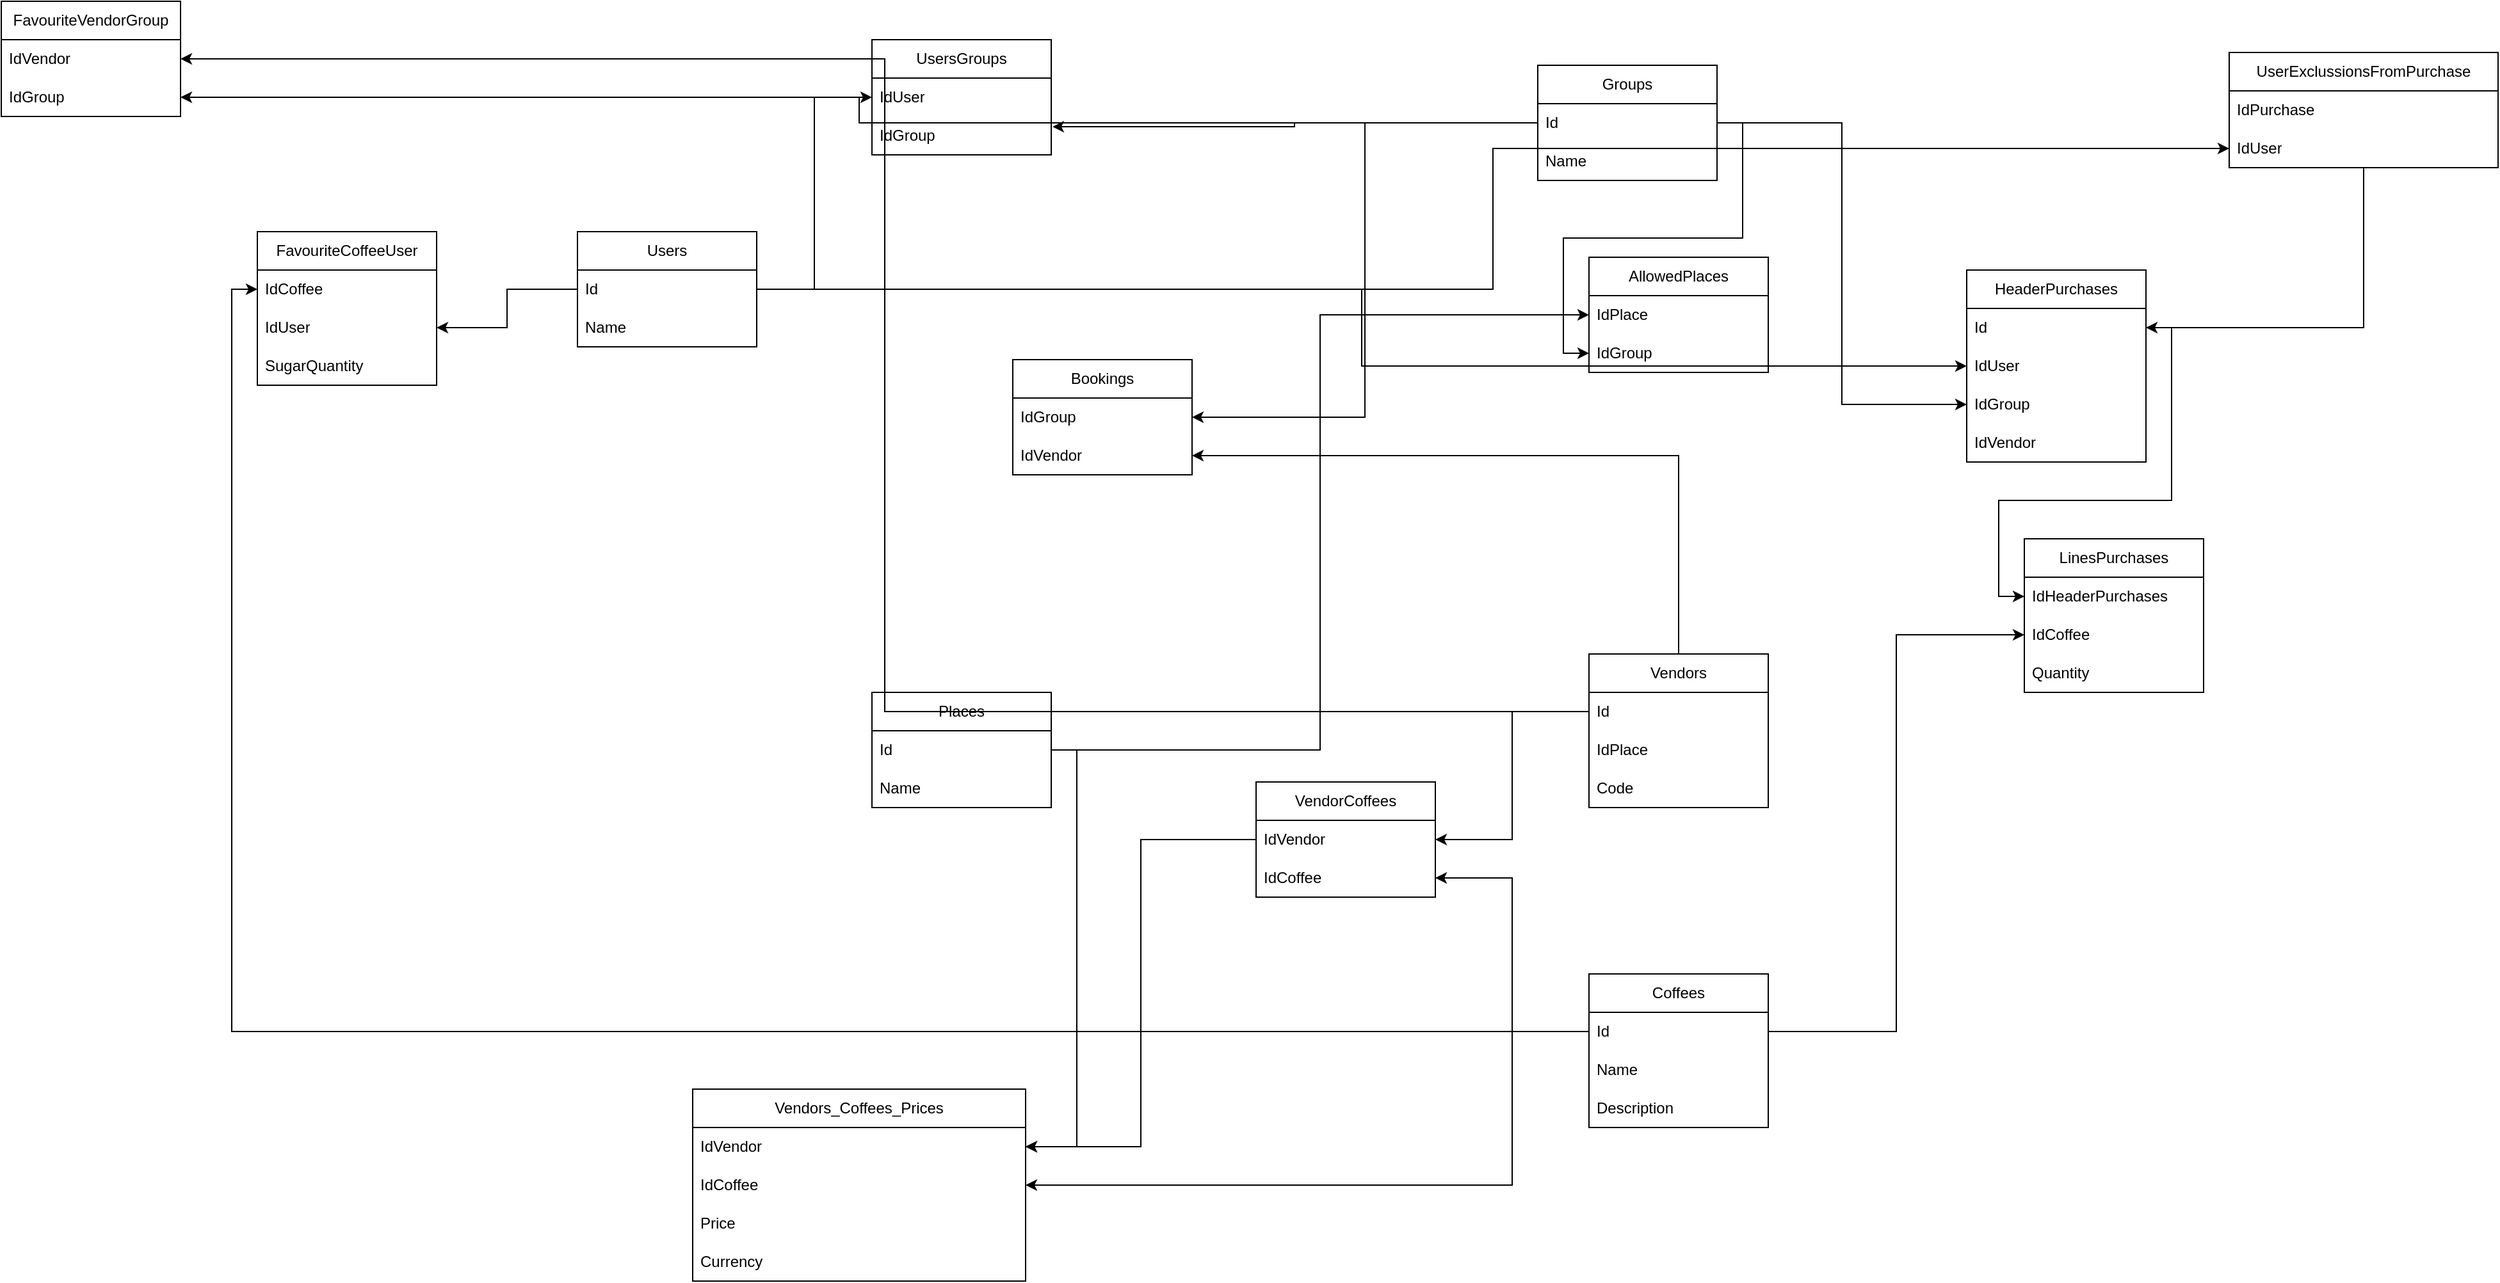 <mxfile version="21.2.9" type="github" pages="2">
  <diagram name="RelationalDiagram" id="efa7a0a1-bf9b-a30e-e6df-94a7791c09e9">
    <mxGraphModel dx="2512" dy="1124" grid="1" gridSize="10" guides="1" tooltips="1" connect="1" arrows="1" fold="1" page="1" pageScale="1" pageWidth="826" pageHeight="1169" background="none" math="0" shadow="0">
      <root>
        <mxCell id="0" />
        <mxCell id="1" parent="0" />
        <mxCell id="ynaRiRUArdKcr1fRVs-h-115" value="Places" style="swimlane;fontStyle=0;childLayout=stackLayout;horizontal=1;startSize=30;horizontalStack=0;resizeParent=1;resizeParentMax=0;resizeLast=0;collapsible=1;marginBottom=0;whiteSpace=wrap;html=1;" vertex="1" parent="1">
          <mxGeometry x="1070" y="600" width="140" height="90" as="geometry" />
        </mxCell>
        <mxCell id="ynaRiRUArdKcr1fRVs-h-116" value="Id" style="text;strokeColor=none;fillColor=none;align=left;verticalAlign=middle;spacingLeft=4;spacingRight=4;overflow=hidden;points=[[0,0.5],[1,0.5]];portConstraint=eastwest;rotatable=0;whiteSpace=wrap;html=1;" vertex="1" parent="ynaRiRUArdKcr1fRVs-h-115">
          <mxGeometry y="30" width="140" height="30" as="geometry" />
        </mxCell>
        <mxCell id="ynaRiRUArdKcr1fRVs-h-117" value="Name" style="text;strokeColor=none;fillColor=none;align=left;verticalAlign=middle;spacingLeft=4;spacingRight=4;overflow=hidden;points=[[0,0.5],[1,0.5]];portConstraint=eastwest;rotatable=0;whiteSpace=wrap;html=1;" vertex="1" parent="ynaRiRUArdKcr1fRVs-h-115">
          <mxGeometry y="60" width="140" height="30" as="geometry" />
        </mxCell>
        <mxCell id="ynaRiRUArdKcr1fRVs-h-175" style="edgeStyle=orthogonalEdgeStyle;rounded=0;orthogonalLoop=1;jettySize=auto;html=1;entryX=1;entryY=0.5;entryDx=0;entryDy=0;" edge="1" parent="1" source="ynaRiRUArdKcr1fRVs-h-119" target="ynaRiRUArdKcr1fRVs-h-150">
          <mxGeometry relative="1" as="geometry" />
        </mxCell>
        <mxCell id="ynaRiRUArdKcr1fRVs-h-119" value="Vendors" style="swimlane;fontStyle=0;childLayout=stackLayout;horizontal=1;startSize=30;horizontalStack=0;resizeParent=1;resizeParentMax=0;resizeLast=0;collapsible=1;marginBottom=0;whiteSpace=wrap;html=1;" vertex="1" parent="1">
          <mxGeometry x="1630" y="570" width="140" height="120" as="geometry" />
        </mxCell>
        <mxCell id="ynaRiRUArdKcr1fRVs-h-120" value="Id" style="text;strokeColor=none;fillColor=none;align=left;verticalAlign=middle;spacingLeft=4;spacingRight=4;overflow=hidden;points=[[0,0.5],[1,0.5]];portConstraint=eastwest;rotatable=0;whiteSpace=wrap;html=1;" vertex="1" parent="ynaRiRUArdKcr1fRVs-h-119">
          <mxGeometry y="30" width="140" height="30" as="geometry" />
        </mxCell>
        <mxCell id="ynaRiRUArdKcr1fRVs-h-121" value="IdPlace" style="text;strokeColor=none;fillColor=none;align=left;verticalAlign=middle;spacingLeft=4;spacingRight=4;overflow=hidden;points=[[0,0.5],[1,0.5]];portConstraint=eastwest;rotatable=0;whiteSpace=wrap;html=1;" vertex="1" parent="ynaRiRUArdKcr1fRVs-h-119">
          <mxGeometry y="60" width="140" height="30" as="geometry" />
        </mxCell>
        <mxCell id="ynaRiRUArdKcr1fRVs-h-190" value="Code" style="text;strokeColor=none;fillColor=none;align=left;verticalAlign=middle;spacingLeft=4;spacingRight=4;overflow=hidden;points=[[0,0.5],[1,0.5]];portConstraint=eastwest;rotatable=0;whiteSpace=wrap;html=1;" vertex="1" parent="ynaRiRUArdKcr1fRVs-h-119">
          <mxGeometry y="90" width="140" height="30" as="geometry" />
        </mxCell>
        <mxCell id="ynaRiRUArdKcr1fRVs-h-123" value="Users" style="swimlane;fontStyle=0;childLayout=stackLayout;horizontal=1;startSize=30;horizontalStack=0;resizeParent=1;resizeParentMax=0;resizeLast=0;collapsible=1;marginBottom=0;whiteSpace=wrap;html=1;" vertex="1" parent="1">
          <mxGeometry x="840" y="240" width="140" height="90" as="geometry" />
        </mxCell>
        <mxCell id="ynaRiRUArdKcr1fRVs-h-124" value="Id" style="text;strokeColor=none;fillColor=none;align=left;verticalAlign=middle;spacingLeft=4;spacingRight=4;overflow=hidden;points=[[0,0.5],[1,0.5]];portConstraint=eastwest;rotatable=0;whiteSpace=wrap;html=1;" vertex="1" parent="ynaRiRUArdKcr1fRVs-h-123">
          <mxGeometry y="30" width="140" height="30" as="geometry" />
        </mxCell>
        <mxCell id="ynaRiRUArdKcr1fRVs-h-197" value="Name" style="text;strokeColor=none;fillColor=none;align=left;verticalAlign=middle;spacingLeft=4;spacingRight=4;overflow=hidden;points=[[0,0.5],[1,0.5]];portConstraint=eastwest;rotatable=0;whiteSpace=wrap;html=1;" vertex="1" parent="ynaRiRUArdKcr1fRVs-h-123">
          <mxGeometry y="60" width="140" height="30" as="geometry" />
        </mxCell>
        <mxCell id="ynaRiRUArdKcr1fRVs-h-127" value="Groups" style="swimlane;fontStyle=0;childLayout=stackLayout;horizontal=1;startSize=30;horizontalStack=0;resizeParent=1;resizeParentMax=0;resizeLast=0;collapsible=1;marginBottom=0;whiteSpace=wrap;html=1;" vertex="1" parent="1">
          <mxGeometry x="1590" y="110" width="140" height="90" as="geometry" />
        </mxCell>
        <mxCell id="ynaRiRUArdKcr1fRVs-h-128" value="Id" style="text;strokeColor=none;fillColor=none;align=left;verticalAlign=middle;spacingLeft=4;spacingRight=4;overflow=hidden;points=[[0,0.5],[1,0.5]];portConstraint=eastwest;rotatable=0;whiteSpace=wrap;html=1;" vertex="1" parent="ynaRiRUArdKcr1fRVs-h-127">
          <mxGeometry y="30" width="140" height="30" as="geometry" />
        </mxCell>
        <mxCell id="ynaRiRUArdKcr1fRVs-h-129" value="Name" style="text;strokeColor=none;fillColor=none;align=left;verticalAlign=middle;spacingLeft=4;spacingRight=4;overflow=hidden;points=[[0,0.5],[1,0.5]];portConstraint=eastwest;rotatable=0;whiteSpace=wrap;html=1;" vertex="1" parent="ynaRiRUArdKcr1fRVs-h-127">
          <mxGeometry y="60" width="140" height="30" as="geometry" />
        </mxCell>
        <mxCell id="ynaRiRUArdKcr1fRVs-h-131" value="Coffees" style="swimlane;fontStyle=0;childLayout=stackLayout;horizontal=1;startSize=30;horizontalStack=0;resizeParent=1;resizeParentMax=0;resizeLast=0;collapsible=1;marginBottom=0;whiteSpace=wrap;html=1;" vertex="1" parent="1">
          <mxGeometry x="1630" y="820" width="140" height="120" as="geometry" />
        </mxCell>
        <mxCell id="ynaRiRUArdKcr1fRVs-h-132" value="Id" style="text;strokeColor=none;fillColor=none;align=left;verticalAlign=middle;spacingLeft=4;spacingRight=4;overflow=hidden;points=[[0,0.5],[1,0.5]];portConstraint=eastwest;rotatable=0;whiteSpace=wrap;html=1;" vertex="1" parent="ynaRiRUArdKcr1fRVs-h-131">
          <mxGeometry y="30" width="140" height="30" as="geometry" />
        </mxCell>
        <mxCell id="ynaRiRUArdKcr1fRVs-h-133" value="Name" style="text;strokeColor=none;fillColor=none;align=left;verticalAlign=middle;spacingLeft=4;spacingRight=4;overflow=hidden;points=[[0,0.5],[1,0.5]];portConstraint=eastwest;rotatable=0;whiteSpace=wrap;html=1;" vertex="1" parent="ynaRiRUArdKcr1fRVs-h-131">
          <mxGeometry y="60" width="140" height="30" as="geometry" />
        </mxCell>
        <mxCell id="ynaRiRUArdKcr1fRVs-h-134" value="Description" style="text;strokeColor=none;fillColor=none;align=left;verticalAlign=middle;spacingLeft=4;spacingRight=4;overflow=hidden;points=[[0,0.5],[1,0.5]];portConstraint=eastwest;rotatable=0;whiteSpace=wrap;html=1;" vertex="1" parent="ynaRiRUArdKcr1fRVs-h-131">
          <mxGeometry y="90" width="140" height="30" as="geometry" />
        </mxCell>
        <mxCell id="ynaRiRUArdKcr1fRVs-h-135" value="Vendors_Coffees_Prices" style="swimlane;fontStyle=0;childLayout=stackLayout;horizontal=1;startSize=30;horizontalStack=0;resizeParent=1;resizeParentMax=0;resizeLast=0;collapsible=1;marginBottom=0;whiteSpace=wrap;html=1;" vertex="1" parent="1">
          <mxGeometry x="930" y="910" width="260" height="150" as="geometry" />
        </mxCell>
        <mxCell id="ynaRiRUArdKcr1fRVs-h-137" value="IdVendor" style="text;strokeColor=none;fillColor=none;align=left;verticalAlign=middle;spacingLeft=4;spacingRight=4;overflow=hidden;points=[[0,0.5],[1,0.5]];portConstraint=eastwest;rotatable=0;whiteSpace=wrap;html=1;" vertex="1" parent="ynaRiRUArdKcr1fRVs-h-135">
          <mxGeometry y="30" width="260" height="30" as="geometry" />
        </mxCell>
        <mxCell id="ynaRiRUArdKcr1fRVs-h-138" value="IdCoffee" style="text;strokeColor=none;fillColor=none;align=left;verticalAlign=middle;spacingLeft=4;spacingRight=4;overflow=hidden;points=[[0,0.5],[1,0.5]];portConstraint=eastwest;rotatable=0;whiteSpace=wrap;html=1;" vertex="1" parent="ynaRiRUArdKcr1fRVs-h-135">
          <mxGeometry y="60" width="260" height="30" as="geometry" />
        </mxCell>
        <mxCell id="ynaRiRUArdKcr1fRVs-h-183" value="Price" style="text;strokeColor=none;fillColor=none;align=left;verticalAlign=middle;spacingLeft=4;spacingRight=4;overflow=hidden;points=[[0,0.5],[1,0.5]];portConstraint=eastwest;rotatable=0;whiteSpace=wrap;html=1;" vertex="1" parent="ynaRiRUArdKcr1fRVs-h-135">
          <mxGeometry y="90" width="260" height="30" as="geometry" />
        </mxCell>
        <mxCell id="ynaRiRUArdKcr1fRVs-h-184" value="Currency" style="text;strokeColor=none;fillColor=none;align=left;verticalAlign=middle;spacingLeft=4;spacingRight=4;overflow=hidden;points=[[0,0.5],[1,0.5]];portConstraint=eastwest;rotatable=0;whiteSpace=wrap;html=1;" vertex="1" parent="ynaRiRUArdKcr1fRVs-h-135">
          <mxGeometry y="120" width="260" height="30" as="geometry" />
        </mxCell>
        <mxCell id="ynaRiRUArdKcr1fRVs-h-144" value="HeaderPurchases" style="swimlane;fontStyle=0;childLayout=stackLayout;horizontal=1;startSize=30;horizontalStack=0;resizeParent=1;resizeParentMax=0;resizeLast=0;collapsible=1;marginBottom=0;whiteSpace=wrap;html=1;" vertex="1" parent="1">
          <mxGeometry x="1925" y="270" width="140" height="150" as="geometry" />
        </mxCell>
        <mxCell id="ynaRiRUArdKcr1fRVs-h-145" value="Id" style="text;strokeColor=none;fillColor=none;align=left;verticalAlign=middle;spacingLeft=4;spacingRight=4;overflow=hidden;points=[[0,0.5],[1,0.5]];portConstraint=eastwest;rotatable=0;whiteSpace=wrap;html=1;" vertex="1" parent="ynaRiRUArdKcr1fRVs-h-144">
          <mxGeometry y="30" width="140" height="30" as="geometry" />
        </mxCell>
        <mxCell id="ynaRiRUArdKcr1fRVs-h-146" value="IdUser" style="text;strokeColor=none;fillColor=none;align=left;verticalAlign=middle;spacingLeft=4;spacingRight=4;overflow=hidden;points=[[0,0.5],[1,0.5]];portConstraint=eastwest;rotatable=0;whiteSpace=wrap;html=1;" vertex="1" parent="ynaRiRUArdKcr1fRVs-h-144">
          <mxGeometry y="60" width="140" height="30" as="geometry" />
        </mxCell>
        <mxCell id="ynaRiRUArdKcr1fRVs-h-147" value="IdGroup" style="text;strokeColor=none;fillColor=none;align=left;verticalAlign=middle;spacingLeft=4;spacingRight=4;overflow=hidden;points=[[0,0.5],[1,0.5]];portConstraint=eastwest;rotatable=0;whiteSpace=wrap;html=1;" vertex="1" parent="ynaRiRUArdKcr1fRVs-h-144">
          <mxGeometry y="90" width="140" height="30" as="geometry" />
        </mxCell>
        <mxCell id="ynaRiRUArdKcr1fRVs-h-215" value="IdVendor" style="text;strokeColor=none;fillColor=none;align=left;verticalAlign=middle;spacingLeft=4;spacingRight=4;overflow=hidden;points=[[0,0.5],[1,0.5]];portConstraint=eastwest;rotatable=0;whiteSpace=wrap;html=1;" vertex="1" parent="ynaRiRUArdKcr1fRVs-h-144">
          <mxGeometry y="120" width="140" height="30" as="geometry" />
        </mxCell>
        <mxCell id="ynaRiRUArdKcr1fRVs-h-148" value="Bookings" style="swimlane;fontStyle=0;childLayout=stackLayout;horizontal=1;startSize=30;horizontalStack=0;resizeParent=1;resizeParentMax=0;resizeLast=0;collapsible=1;marginBottom=0;whiteSpace=wrap;html=1;" vertex="1" parent="1">
          <mxGeometry x="1180" y="340" width="140" height="90" as="geometry" />
        </mxCell>
        <mxCell id="ynaRiRUArdKcr1fRVs-h-149" value="IdGroup" style="text;strokeColor=none;fillColor=none;align=left;verticalAlign=middle;spacingLeft=4;spacingRight=4;overflow=hidden;points=[[0,0.5],[1,0.5]];portConstraint=eastwest;rotatable=0;whiteSpace=wrap;html=1;" vertex="1" parent="ynaRiRUArdKcr1fRVs-h-148">
          <mxGeometry y="30" width="140" height="30" as="geometry" />
        </mxCell>
        <mxCell id="ynaRiRUArdKcr1fRVs-h-150" value="IdVendor" style="text;strokeColor=none;fillColor=none;align=left;verticalAlign=middle;spacingLeft=4;spacingRight=4;overflow=hidden;points=[[0,0.5],[1,0.5]];portConstraint=eastwest;rotatable=0;whiteSpace=wrap;html=1;" vertex="1" parent="ynaRiRUArdKcr1fRVs-h-148">
          <mxGeometry y="60" width="140" height="30" as="geometry" />
        </mxCell>
        <mxCell id="ynaRiRUArdKcr1fRVs-h-219" style="edgeStyle=orthogonalEdgeStyle;rounded=0;orthogonalLoop=1;jettySize=auto;html=1;entryX=1;entryY=0.5;entryDx=0;entryDy=0;" edge="1" parent="1" source="ynaRiRUArdKcr1fRVs-h-152" target="ynaRiRUArdKcr1fRVs-h-145">
          <mxGeometry relative="1" as="geometry" />
        </mxCell>
        <mxCell id="ynaRiRUArdKcr1fRVs-h-152" value="UserExclussionsFromPurchase" style="swimlane;fontStyle=0;childLayout=stackLayout;horizontal=1;startSize=30;horizontalStack=0;resizeParent=1;resizeParentMax=0;resizeLast=0;collapsible=1;marginBottom=0;whiteSpace=wrap;html=1;" vertex="1" parent="1">
          <mxGeometry x="2130" y="100" width="210" height="90" as="geometry" />
        </mxCell>
        <mxCell id="ynaRiRUArdKcr1fRVs-h-218" value="IdPurchase" style="text;strokeColor=none;fillColor=none;align=left;verticalAlign=middle;spacingLeft=4;spacingRight=4;overflow=hidden;points=[[0,0.5],[1,0.5]];portConstraint=eastwest;rotatable=0;whiteSpace=wrap;html=1;" vertex="1" parent="ynaRiRUArdKcr1fRVs-h-152">
          <mxGeometry y="30" width="210" height="30" as="geometry" />
        </mxCell>
        <mxCell id="ynaRiRUArdKcr1fRVs-h-153" value="IdUser" style="text;strokeColor=none;fillColor=none;align=left;verticalAlign=middle;spacingLeft=4;spacingRight=4;overflow=hidden;points=[[0,0.5],[1,0.5]];portConstraint=eastwest;rotatable=0;whiteSpace=wrap;html=1;" vertex="1" parent="ynaRiRUArdKcr1fRVs-h-152">
          <mxGeometry y="60" width="210" height="30" as="geometry" />
        </mxCell>
        <mxCell id="ynaRiRUArdKcr1fRVs-h-156" value="UsersGroups" style="swimlane;fontStyle=0;childLayout=stackLayout;horizontal=1;startSize=30;horizontalStack=0;resizeParent=1;resizeParentMax=0;resizeLast=0;collapsible=1;marginBottom=0;whiteSpace=wrap;html=1;" vertex="1" parent="1">
          <mxGeometry x="1070" y="90" width="140" height="90" as="geometry" />
        </mxCell>
        <mxCell id="ynaRiRUArdKcr1fRVs-h-157" value="IdUser" style="text;strokeColor=none;fillColor=none;align=left;verticalAlign=middle;spacingLeft=4;spacingRight=4;overflow=hidden;points=[[0,0.5],[1,0.5]];portConstraint=eastwest;rotatable=0;whiteSpace=wrap;html=1;" vertex="1" parent="ynaRiRUArdKcr1fRVs-h-156">
          <mxGeometry y="30" width="140" height="30" as="geometry" />
        </mxCell>
        <mxCell id="ynaRiRUArdKcr1fRVs-h-158" value="IdGroup" style="text;strokeColor=none;fillColor=none;align=left;verticalAlign=middle;spacingLeft=4;spacingRight=4;overflow=hidden;points=[[0,0.5],[1,0.5]];portConstraint=eastwest;rotatable=0;whiteSpace=wrap;html=1;" vertex="1" parent="ynaRiRUArdKcr1fRVs-h-156">
          <mxGeometry y="60" width="140" height="30" as="geometry" />
        </mxCell>
        <mxCell id="ynaRiRUArdKcr1fRVs-h-160" style="edgeStyle=orthogonalEdgeStyle;rounded=0;orthogonalLoop=1;jettySize=auto;html=1;entryX=0;entryY=0.5;entryDx=0;entryDy=0;" edge="1" parent="1" source="ynaRiRUArdKcr1fRVs-h-124" target="ynaRiRUArdKcr1fRVs-h-157">
          <mxGeometry relative="1" as="geometry" />
        </mxCell>
        <mxCell id="ynaRiRUArdKcr1fRVs-h-162" style="edgeStyle=orthogonalEdgeStyle;rounded=0;orthogonalLoop=1;jettySize=auto;html=1;entryX=1.007;entryY=0.267;entryDx=0;entryDy=0;entryPerimeter=0;" edge="1" parent="1" source="ynaRiRUArdKcr1fRVs-h-128" target="ynaRiRUArdKcr1fRVs-h-158">
          <mxGeometry relative="1" as="geometry" />
        </mxCell>
        <mxCell id="ynaRiRUArdKcr1fRVs-h-165" style="edgeStyle=orthogonalEdgeStyle;rounded=0;orthogonalLoop=1;jettySize=auto;html=1;entryX=1;entryY=0.5;entryDx=0;entryDy=0;" edge="1" parent="1" source="ynaRiRUArdKcr1fRVs-h-128" target="ynaRiRUArdKcr1fRVs-h-149">
          <mxGeometry relative="1" as="geometry" />
        </mxCell>
        <mxCell id="ynaRiRUArdKcr1fRVs-h-168" value="FavouriteCoffeeUser" style="swimlane;fontStyle=0;childLayout=stackLayout;horizontal=1;startSize=30;horizontalStack=0;resizeParent=1;resizeParentMax=0;resizeLast=0;collapsible=1;marginBottom=0;whiteSpace=wrap;html=1;" vertex="1" parent="1">
          <mxGeometry x="590" y="240" width="140" height="120" as="geometry" />
        </mxCell>
        <mxCell id="ynaRiRUArdKcr1fRVs-h-171" value="IdCoffee" style="text;strokeColor=none;fillColor=none;align=left;verticalAlign=middle;spacingLeft=4;spacingRight=4;overflow=hidden;points=[[0,0.5],[1,0.5]];portConstraint=eastwest;rotatable=0;whiteSpace=wrap;html=1;" vertex="1" parent="ynaRiRUArdKcr1fRVs-h-168">
          <mxGeometry y="30" width="140" height="30" as="geometry" />
        </mxCell>
        <mxCell id="ynaRiRUArdKcr1fRVs-h-172" value="IdUser" style="text;strokeColor=none;fillColor=none;align=left;verticalAlign=middle;spacingLeft=4;spacingRight=4;overflow=hidden;points=[[0,0.5],[1,0.5]];portConstraint=eastwest;rotatable=0;whiteSpace=wrap;html=1;" vertex="1" parent="ynaRiRUArdKcr1fRVs-h-168">
          <mxGeometry y="60" width="140" height="30" as="geometry" />
        </mxCell>
        <mxCell id="o7XahCbz8PNS2DM5ow1C-1" value="SugarQuantity" style="text;strokeColor=none;fillColor=none;align=left;verticalAlign=middle;spacingLeft=4;spacingRight=4;overflow=hidden;points=[[0,0.5],[1,0.5]];portConstraint=eastwest;rotatable=0;whiteSpace=wrap;html=1;" vertex="1" parent="ynaRiRUArdKcr1fRVs-h-168">
          <mxGeometry y="90" width="140" height="30" as="geometry" />
        </mxCell>
        <mxCell id="ynaRiRUArdKcr1fRVs-h-176" value="VendorCoffees" style="swimlane;fontStyle=0;childLayout=stackLayout;horizontal=1;startSize=30;horizontalStack=0;resizeParent=1;resizeParentMax=0;resizeLast=0;collapsible=1;marginBottom=0;whiteSpace=wrap;html=1;" vertex="1" parent="1">
          <mxGeometry x="1370" y="670" width="140" height="90" as="geometry" />
        </mxCell>
        <mxCell id="ynaRiRUArdKcr1fRVs-h-177" value="IdVendor" style="text;strokeColor=none;fillColor=none;align=left;verticalAlign=middle;spacingLeft=4;spacingRight=4;overflow=hidden;points=[[0,0.5],[1,0.5]];portConstraint=eastwest;rotatable=0;whiteSpace=wrap;html=1;" vertex="1" parent="ynaRiRUArdKcr1fRVs-h-176">
          <mxGeometry y="30" width="140" height="30" as="geometry" />
        </mxCell>
        <mxCell id="ynaRiRUArdKcr1fRVs-h-178" value="IdCoffee" style="text;strokeColor=none;fillColor=none;align=left;verticalAlign=middle;spacingLeft=4;spacingRight=4;overflow=hidden;points=[[0,0.5],[1,0.5]];portConstraint=eastwest;rotatable=0;whiteSpace=wrap;html=1;" vertex="1" parent="ynaRiRUArdKcr1fRVs-h-176">
          <mxGeometry y="60" width="140" height="30" as="geometry" />
        </mxCell>
        <mxCell id="ynaRiRUArdKcr1fRVs-h-181" style="edgeStyle=orthogonalEdgeStyle;rounded=0;orthogonalLoop=1;jettySize=auto;html=1;entryX=1;entryY=0.5;entryDx=0;entryDy=0;" edge="1" parent="1" source="ynaRiRUArdKcr1fRVs-h-120" target="ynaRiRUArdKcr1fRVs-h-177">
          <mxGeometry relative="1" as="geometry" />
        </mxCell>
        <mxCell id="ynaRiRUArdKcr1fRVs-h-182" style="edgeStyle=orthogonalEdgeStyle;rounded=0;orthogonalLoop=1;jettySize=auto;html=1;entryX=1;entryY=0.5;entryDx=0;entryDy=0;" edge="1" parent="1" source="ynaRiRUArdKcr1fRVs-h-132" target="ynaRiRUArdKcr1fRVs-h-178">
          <mxGeometry relative="1" as="geometry" />
        </mxCell>
        <mxCell id="ynaRiRUArdKcr1fRVs-h-186" style="edgeStyle=orthogonalEdgeStyle;rounded=0;orthogonalLoop=1;jettySize=auto;html=1;entryX=1;entryY=0.5;entryDx=0;entryDy=0;" edge="1" parent="1" source="ynaRiRUArdKcr1fRVs-h-116">
          <mxGeometry relative="1" as="geometry">
            <mxPoint x="1190" y="955" as="targetPoint" />
            <Array as="points">
              <mxPoint x="1230" y="645" />
              <mxPoint x="1230" y="955" />
            </Array>
          </mxGeometry>
        </mxCell>
        <mxCell id="ynaRiRUArdKcr1fRVs-h-187" style="edgeStyle=orthogonalEdgeStyle;rounded=0;orthogonalLoop=1;jettySize=auto;html=1;entryX=1;entryY=0.5;entryDx=0;entryDy=0;" edge="1" parent="1" source="ynaRiRUArdKcr1fRVs-h-177" target="ynaRiRUArdKcr1fRVs-h-137">
          <mxGeometry relative="1" as="geometry" />
        </mxCell>
        <mxCell id="ynaRiRUArdKcr1fRVs-h-188" style="edgeStyle=orthogonalEdgeStyle;rounded=0;orthogonalLoop=1;jettySize=auto;html=1;entryX=1;entryY=0.5;entryDx=0;entryDy=0;" edge="1" parent="1" source="ynaRiRUArdKcr1fRVs-h-132" target="ynaRiRUArdKcr1fRVs-h-138">
          <mxGeometry relative="1" as="geometry">
            <Array as="points">
              <mxPoint x="1570" y="865" />
              <mxPoint x="1570" y="985" />
            </Array>
          </mxGeometry>
        </mxCell>
        <mxCell id="ynaRiRUArdKcr1fRVs-h-191" value="AllowedPlaces" style="swimlane;fontStyle=0;childLayout=stackLayout;horizontal=1;startSize=30;horizontalStack=0;resizeParent=1;resizeParentMax=0;resizeLast=0;collapsible=1;marginBottom=0;whiteSpace=wrap;html=1;" vertex="1" parent="1">
          <mxGeometry x="1630" y="260" width="140" height="90" as="geometry" />
        </mxCell>
        <mxCell id="ynaRiRUArdKcr1fRVs-h-192" value="IdPlace" style="text;strokeColor=none;fillColor=none;align=left;verticalAlign=middle;spacingLeft=4;spacingRight=4;overflow=hidden;points=[[0,0.5],[1,0.5]];portConstraint=eastwest;rotatable=0;whiteSpace=wrap;html=1;" vertex="1" parent="ynaRiRUArdKcr1fRVs-h-191">
          <mxGeometry y="30" width="140" height="30" as="geometry" />
        </mxCell>
        <mxCell id="ynaRiRUArdKcr1fRVs-h-193" value="IdGroup" style="text;strokeColor=none;fillColor=none;align=left;verticalAlign=middle;spacingLeft=4;spacingRight=4;overflow=hidden;points=[[0,0.5],[1,0.5]];portConstraint=eastwest;rotatable=0;whiteSpace=wrap;html=1;" vertex="1" parent="ynaRiRUArdKcr1fRVs-h-191">
          <mxGeometry y="60" width="140" height="30" as="geometry" />
        </mxCell>
        <mxCell id="ynaRiRUArdKcr1fRVs-h-195" style="edgeStyle=orthogonalEdgeStyle;rounded=0;orthogonalLoop=1;jettySize=auto;html=1;entryX=0;entryY=0.5;entryDx=0;entryDy=0;" edge="1" parent="1" source="ynaRiRUArdKcr1fRVs-h-116" target="ynaRiRUArdKcr1fRVs-h-192">
          <mxGeometry relative="1" as="geometry" />
        </mxCell>
        <mxCell id="ynaRiRUArdKcr1fRVs-h-196" style="edgeStyle=orthogonalEdgeStyle;rounded=0;orthogonalLoop=1;jettySize=auto;html=1;entryX=0;entryY=0.5;entryDx=0;entryDy=0;" edge="1" parent="1" source="ynaRiRUArdKcr1fRVs-h-128" target="ynaRiRUArdKcr1fRVs-h-193">
          <mxGeometry relative="1" as="geometry" />
        </mxCell>
        <mxCell id="ynaRiRUArdKcr1fRVs-h-198" style="edgeStyle=orthogonalEdgeStyle;rounded=0;orthogonalLoop=1;jettySize=auto;html=1;entryX=1;entryY=0.5;entryDx=0;entryDy=0;" edge="1" parent="1" source="ynaRiRUArdKcr1fRVs-h-124" target="ynaRiRUArdKcr1fRVs-h-172">
          <mxGeometry relative="1" as="geometry" />
        </mxCell>
        <mxCell id="ynaRiRUArdKcr1fRVs-h-199" style="edgeStyle=orthogonalEdgeStyle;rounded=0;orthogonalLoop=1;jettySize=auto;html=1;entryX=0;entryY=0.5;entryDx=0;entryDy=0;" edge="1" parent="1" source="ynaRiRUArdKcr1fRVs-h-132" target="ynaRiRUArdKcr1fRVs-h-171">
          <mxGeometry relative="1" as="geometry" />
        </mxCell>
        <mxCell id="ynaRiRUArdKcr1fRVs-h-201" value="FavouriteVendorGroup" style="swimlane;fontStyle=0;childLayout=stackLayout;horizontal=1;startSize=30;horizontalStack=0;resizeParent=1;resizeParentMax=0;resizeLast=0;collapsible=1;marginBottom=0;whiteSpace=wrap;html=1;" vertex="1" parent="1">
          <mxGeometry x="390" y="60" width="140" height="90" as="geometry" />
        </mxCell>
        <mxCell id="ynaRiRUArdKcr1fRVs-h-202" value="IdVendor" style="text;strokeColor=none;fillColor=none;align=left;verticalAlign=middle;spacingLeft=4;spacingRight=4;overflow=hidden;points=[[0,0.5],[1,0.5]];portConstraint=eastwest;rotatable=0;whiteSpace=wrap;html=1;" vertex="1" parent="ynaRiRUArdKcr1fRVs-h-201">
          <mxGeometry y="30" width="140" height="30" as="geometry" />
        </mxCell>
        <mxCell id="ynaRiRUArdKcr1fRVs-h-203" value="IdGroup" style="text;strokeColor=none;fillColor=none;align=left;verticalAlign=middle;spacingLeft=4;spacingRight=4;overflow=hidden;points=[[0,0.5],[1,0.5]];portConstraint=eastwest;rotatable=0;whiteSpace=wrap;html=1;" vertex="1" parent="ynaRiRUArdKcr1fRVs-h-201">
          <mxGeometry y="60" width="140" height="30" as="geometry" />
        </mxCell>
        <mxCell id="ynaRiRUArdKcr1fRVs-h-204" style="edgeStyle=orthogonalEdgeStyle;rounded=0;orthogonalLoop=1;jettySize=auto;html=1;entryX=1;entryY=0.5;entryDx=0;entryDy=0;" edge="1" parent="1" source="ynaRiRUArdKcr1fRVs-h-120" target="ynaRiRUArdKcr1fRVs-h-202">
          <mxGeometry relative="1" as="geometry" />
        </mxCell>
        <mxCell id="ynaRiRUArdKcr1fRVs-h-205" style="edgeStyle=orthogonalEdgeStyle;rounded=0;orthogonalLoop=1;jettySize=auto;html=1;entryX=1;entryY=0.5;entryDx=0;entryDy=0;" edge="1" parent="1" source="ynaRiRUArdKcr1fRVs-h-128" target="ynaRiRUArdKcr1fRVs-h-203">
          <mxGeometry relative="1" as="geometry" />
        </mxCell>
        <mxCell id="ynaRiRUArdKcr1fRVs-h-209" value="LinesPurchases" style="swimlane;fontStyle=0;childLayout=stackLayout;horizontal=1;startSize=30;horizontalStack=0;resizeParent=1;resizeParentMax=0;resizeLast=0;collapsible=1;marginBottom=0;whiteSpace=wrap;html=1;" vertex="1" parent="1">
          <mxGeometry x="1970" y="480" width="140" height="120" as="geometry" />
        </mxCell>
        <mxCell id="ynaRiRUArdKcr1fRVs-h-210" value="IdHeaderPurchases" style="text;strokeColor=none;fillColor=none;align=left;verticalAlign=middle;spacingLeft=4;spacingRight=4;overflow=hidden;points=[[0,0.5],[1,0.5]];portConstraint=eastwest;rotatable=0;whiteSpace=wrap;html=1;" vertex="1" parent="ynaRiRUArdKcr1fRVs-h-209">
          <mxGeometry y="30" width="140" height="30" as="geometry" />
        </mxCell>
        <mxCell id="ynaRiRUArdKcr1fRVs-h-211" value="IdCoffee" style="text;strokeColor=none;fillColor=none;align=left;verticalAlign=middle;spacingLeft=4;spacingRight=4;overflow=hidden;points=[[0,0.5],[1,0.5]];portConstraint=eastwest;rotatable=0;whiteSpace=wrap;html=1;" vertex="1" parent="ynaRiRUArdKcr1fRVs-h-209">
          <mxGeometry y="60" width="140" height="30" as="geometry" />
        </mxCell>
        <mxCell id="ynaRiRUArdKcr1fRVs-h-212" value="Quantity" style="text;strokeColor=none;fillColor=none;align=left;verticalAlign=middle;spacingLeft=4;spacingRight=4;overflow=hidden;points=[[0,0.5],[1,0.5]];portConstraint=eastwest;rotatable=0;whiteSpace=wrap;html=1;" vertex="1" parent="ynaRiRUArdKcr1fRVs-h-209">
          <mxGeometry y="90" width="140" height="30" as="geometry" />
        </mxCell>
        <mxCell id="ynaRiRUArdKcr1fRVs-h-213" style="edgeStyle=orthogonalEdgeStyle;rounded=0;orthogonalLoop=1;jettySize=auto;html=1;entryX=0;entryY=0.5;entryDx=0;entryDy=0;" edge="1" parent="1" source="ynaRiRUArdKcr1fRVs-h-145" target="ynaRiRUArdKcr1fRVs-h-210">
          <mxGeometry relative="1" as="geometry">
            <Array as="points">
              <mxPoint x="2085" y="315" />
              <mxPoint x="2085" y="450" />
              <mxPoint x="1950" y="450" />
              <mxPoint x="1950" y="525" />
            </Array>
          </mxGeometry>
        </mxCell>
        <mxCell id="ynaRiRUArdKcr1fRVs-h-214" style="edgeStyle=orthogonalEdgeStyle;rounded=0;orthogonalLoop=1;jettySize=auto;html=1;entryX=0;entryY=0.5;entryDx=0;entryDy=0;" edge="1" parent="1" source="ynaRiRUArdKcr1fRVs-h-132" target="ynaRiRUArdKcr1fRVs-h-211">
          <mxGeometry relative="1" as="geometry" />
        </mxCell>
        <mxCell id="ynaRiRUArdKcr1fRVs-h-216" style="edgeStyle=orthogonalEdgeStyle;rounded=0;orthogonalLoop=1;jettySize=auto;html=1;entryX=0;entryY=0.5;entryDx=0;entryDy=0;exitX=1;exitY=0.5;exitDx=0;exitDy=0;" edge="1" parent="1" source="ynaRiRUArdKcr1fRVs-h-124" target="ynaRiRUArdKcr1fRVs-h-146">
          <mxGeometry relative="1" as="geometry" />
        </mxCell>
        <mxCell id="ynaRiRUArdKcr1fRVs-h-217" style="edgeStyle=orthogonalEdgeStyle;rounded=0;orthogonalLoop=1;jettySize=auto;html=1;entryX=0;entryY=0.5;entryDx=0;entryDy=0;" edge="1" parent="1" source="ynaRiRUArdKcr1fRVs-h-128" target="ynaRiRUArdKcr1fRVs-h-147">
          <mxGeometry relative="1" as="geometry" />
        </mxCell>
        <mxCell id="ynaRiRUArdKcr1fRVs-h-220" style="edgeStyle=orthogonalEdgeStyle;rounded=0;orthogonalLoop=1;jettySize=auto;html=1;entryX=0;entryY=0.5;entryDx=0;entryDy=0;" edge="1" parent="1" source="ynaRiRUArdKcr1fRVs-h-124" target="ynaRiRUArdKcr1fRVs-h-153">
          <mxGeometry relative="1" as="geometry" />
        </mxCell>
      </root>
    </mxGraphModel>
  </diagram>
  <diagram id="-VcZjvdm9e__RmhX5ywH" name="FunctionalDiagram">
    <mxGraphModel dx="1685" dy="-45" grid="1" gridSize="10" guides="1" tooltips="1" connect="1" arrows="1" fold="1" page="1" pageScale="1" pageWidth="827" pageHeight="1169" math="0" shadow="0">
      <root>
        <mxCell id="0" />
        <mxCell id="1" parent="0" />
        <mxCell id="SQUzsuzVga4-01VYfYrZ-14" style="edgeStyle=orthogonalEdgeStyle;rounded=0;orthogonalLoop=1;jettySize=auto;html=1;entryX=0;entryY=0.5;entryDx=0;entryDy=0;" edge="1" parent="1" source="SQUzsuzVga4-01VYfYrZ-1" target="SQUzsuzVga4-01VYfYrZ-3">
          <mxGeometry relative="1" as="geometry" />
        </mxCell>
        <mxCell id="SQUzsuzVga4-01VYfYrZ-15" style="edgeStyle=orthogonalEdgeStyle;rounded=0;orthogonalLoop=1;jettySize=auto;html=1;entryX=0;entryY=0.5;entryDx=0;entryDy=0;" edge="1" parent="1" source="SQUzsuzVga4-01VYfYrZ-1" target="SQUzsuzVga4-01VYfYrZ-9">
          <mxGeometry relative="1" as="geometry" />
        </mxCell>
        <mxCell id="SQUzsuzVga4-01VYfYrZ-1" value="Actor" style="shape=umlActor;verticalLabelPosition=bottom;verticalAlign=top;html=1;outlineConnect=0;" vertex="1" parent="1">
          <mxGeometry x="840" y="1300" width="30" height="60" as="geometry" />
        </mxCell>
        <mxCell id="SQUzsuzVga4-01VYfYrZ-3" value="Login" style="rounded=0;whiteSpace=wrap;html=1;" vertex="1" parent="1">
          <mxGeometry x="920" y="1240" width="120" height="60" as="geometry" />
        </mxCell>
        <mxCell id="SQUzsuzVga4-01VYfYrZ-7" style="edgeStyle=orthogonalEdgeStyle;rounded=0;orthogonalLoop=1;jettySize=auto;html=1;entryX=0.5;entryY=0;entryDx=0;entryDy=0;exitX=0.5;exitY=0;exitDx=0;exitDy=0;" edge="1" parent="1" source="SQUzsuzVga4-01VYfYrZ-4" target="SQUzsuzVga4-01VYfYrZ-3">
          <mxGeometry relative="1" as="geometry" />
        </mxCell>
        <mxCell id="SQUzsuzVga4-01VYfYrZ-11" style="edgeStyle=orthogonalEdgeStyle;rounded=0;orthogonalLoop=1;jettySize=auto;html=1;" edge="1" parent="1" source="SQUzsuzVga4-01VYfYrZ-4">
          <mxGeometry relative="1" as="geometry">
            <mxPoint x="1260" y="1270" as="targetPoint" />
          </mxGeometry>
        </mxCell>
        <mxCell id="SQUzsuzVga4-01VYfYrZ-4" value="" style="rhombus;whiteSpace=wrap;html=1;" vertex="1" parent="1">
          <mxGeometry x="1080" y="1230" width="80" height="80" as="geometry" />
        </mxCell>
        <mxCell id="SQUzsuzVga4-01VYfYrZ-8" value="Fail" style="text;html=1;strokeColor=none;fillColor=none;align=center;verticalAlign=middle;whiteSpace=wrap;rounded=0;" vertex="1" parent="1">
          <mxGeometry x="1010" y="1169" width="60" height="30" as="geometry" />
        </mxCell>
        <mxCell id="SQUzsuzVga4-01VYfYrZ-13" style="edgeStyle=orthogonalEdgeStyle;rounded=0;orthogonalLoop=1;jettySize=auto;html=1;entryX=0.5;entryY=1;entryDx=0;entryDy=0;" edge="1" parent="1" source="SQUzsuzVga4-01VYfYrZ-9" target="SQUzsuzVga4-01VYfYrZ-3">
          <mxGeometry relative="1" as="geometry" />
        </mxCell>
        <mxCell id="SQUzsuzVga4-01VYfYrZ-9" value="Register" style="rounded=0;whiteSpace=wrap;html=1;" vertex="1" parent="1">
          <mxGeometry x="920" y="1370" width="120" height="60" as="geometry" />
        </mxCell>
        <mxCell id="SQUzsuzVga4-01VYfYrZ-12" value="Success" style="text;html=1;strokeColor=none;fillColor=none;align=center;verticalAlign=middle;whiteSpace=wrap;rounded=0;" vertex="1" parent="1">
          <mxGeometry x="1170" y="1220" width="60" height="30" as="geometry" />
        </mxCell>
        <mxCell id="SQUzsuzVga4-01VYfYrZ-18" value="" style="edgeStyle=orthogonalEdgeStyle;rounded=0;orthogonalLoop=1;jettySize=auto;html=1;" edge="1" parent="1" source="SQUzsuzVga4-01VYfYrZ-16" target="SQUzsuzVga4-01VYfYrZ-17">
          <mxGeometry relative="1" as="geometry" />
        </mxCell>
        <mxCell id="SQUzsuzVga4-01VYfYrZ-20" value="" style="edgeStyle=orthogonalEdgeStyle;rounded=0;orthogonalLoop=1;jettySize=auto;html=1;" edge="1" parent="1" source="SQUzsuzVga4-01VYfYrZ-16" target="SQUzsuzVga4-01VYfYrZ-19">
          <mxGeometry relative="1" as="geometry" />
        </mxCell>
        <mxCell id="SQUzsuzVga4-01VYfYrZ-16" value="First Time" style="rhombus;whiteSpace=wrap;html=1;" vertex="1" parent="1">
          <mxGeometry x="1260" y="1230" width="80" height="80" as="geometry" />
        </mxCell>
        <mxCell id="SQUzsuzVga4-01VYfYrZ-35" style="edgeStyle=orthogonalEdgeStyle;rounded=0;orthogonalLoop=1;jettySize=auto;html=1;entryX=0.5;entryY=0;entryDx=0;entryDy=0;" edge="1" parent="1" source="SQUzsuzVga4-01VYfYrZ-17" target="SQUzsuzVga4-01VYfYrZ-31">
          <mxGeometry relative="1" as="geometry" />
        </mxCell>
        <mxCell id="SQUzsuzVga4-01VYfYrZ-17" value="Initial User Configuration Page" style="whiteSpace=wrap;html=1;" vertex="1" parent="1">
          <mxGeometry x="1400" y="1240" width="120" height="60" as="geometry" />
        </mxCell>
        <mxCell id="SQUzsuzVga4-01VYfYrZ-27" style="edgeStyle=orthogonalEdgeStyle;rounded=0;orthogonalLoop=1;jettySize=auto;html=1;entryX=0;entryY=0.5;entryDx=0;entryDy=0;" edge="1" parent="1" source="SQUzsuzVga4-01VYfYrZ-19" target="SQUzsuzVga4-01VYfYrZ-23">
          <mxGeometry relative="1" as="geometry" />
        </mxCell>
        <mxCell id="SQUzsuzVga4-01VYfYrZ-28" style="edgeStyle=orthogonalEdgeStyle;rounded=0;orthogonalLoop=1;jettySize=auto;html=1;entryX=0;entryY=0.5;entryDx=0;entryDy=0;" edge="1" parent="1" source="SQUzsuzVga4-01VYfYrZ-19" target="SQUzsuzVga4-01VYfYrZ-25">
          <mxGeometry relative="1" as="geometry" />
        </mxCell>
        <mxCell id="SQUzsuzVga4-01VYfYrZ-46" style="edgeStyle=orthogonalEdgeStyle;rounded=0;orthogonalLoop=1;jettySize=auto;html=1;entryX=0;entryY=0.5;entryDx=0;entryDy=0;" edge="1" parent="1" source="SQUzsuzVga4-01VYfYrZ-19" target="SQUzsuzVga4-01VYfYrZ-45">
          <mxGeometry relative="1" as="geometry" />
        </mxCell>
        <mxCell id="SQUzsuzVga4-01VYfYrZ-54" style="edgeStyle=orthogonalEdgeStyle;rounded=0;orthogonalLoop=1;jettySize=auto;html=1;entryX=0;entryY=0.5;entryDx=0;entryDy=0;" edge="1" parent="1" source="SQUzsuzVga4-01VYfYrZ-19" target="SQUzsuzVga4-01VYfYrZ-53">
          <mxGeometry relative="1" as="geometry" />
        </mxCell>
        <mxCell id="SQUzsuzVga4-01VYfYrZ-19" value="Initial Page" style="whiteSpace=wrap;html=1;" vertex="1" parent="1">
          <mxGeometry x="1240" y="1400" width="120" height="60" as="geometry" />
        </mxCell>
        <mxCell id="SQUzsuzVga4-01VYfYrZ-21" value="Yes" style="text;html=1;align=center;verticalAlign=middle;resizable=0;points=[];autosize=1;strokeColor=none;fillColor=none;" vertex="1" parent="1">
          <mxGeometry x="1340" y="1228" width="40" height="30" as="geometry" />
        </mxCell>
        <mxCell id="SQUzsuzVga4-01VYfYrZ-22" value="No" style="text;html=1;align=center;verticalAlign=middle;resizable=0;points=[];autosize=1;strokeColor=none;fillColor=none;" vertex="1" parent="1">
          <mxGeometry x="1310" y="1328" width="40" height="30" as="geometry" />
        </mxCell>
        <mxCell id="SQUzsuzVga4-01VYfYrZ-30" value="" style="edgeStyle=orthogonalEdgeStyle;rounded=0;orthogonalLoop=1;jettySize=auto;html=1;entryX=0.5;entryY=0;entryDx=0;entryDy=0;" edge="1" parent="1" source="SQUzsuzVga4-01VYfYrZ-23" target="SQUzsuzVga4-01VYfYrZ-38">
          <mxGeometry relative="1" as="geometry">
            <mxPoint x="1560" y="1510" as="targetPoint" />
          </mxGeometry>
        </mxCell>
        <mxCell id="SQUzsuzVga4-01VYfYrZ-23" value="Bookings" style="whiteSpace=wrap;html=1;" vertex="1" parent="1">
          <mxGeometry x="1360" y="1480" width="120" height="60" as="geometry" />
        </mxCell>
        <mxCell id="SQUzsuzVga4-01VYfYrZ-43" style="edgeStyle=orthogonalEdgeStyle;rounded=0;orthogonalLoop=1;jettySize=auto;html=1;entryX=0.5;entryY=1;entryDx=0;entryDy=0;exitX=1;exitY=0.5;exitDx=0;exitDy=0;" edge="1" parent="1" source="SQUzsuzVga4-01VYfYrZ-25" target="SQUzsuzVga4-01VYfYrZ-17">
          <mxGeometry relative="1" as="geometry" />
        </mxCell>
        <mxCell id="SQUzsuzVga4-01VYfYrZ-25" value="Configuration" style="whiteSpace=wrap;html=1;" vertex="1" parent="1">
          <mxGeometry x="1360" y="1560" width="120" height="60" as="geometry" />
        </mxCell>
        <mxCell id="SQUzsuzVga4-01VYfYrZ-31" value="Information" style="swimlane;fontStyle=0;childLayout=stackLayout;horizontal=1;startSize=30;horizontalStack=0;resizeParent=1;resizeParentMax=0;resizeLast=0;collapsible=1;marginBottom=0;whiteSpace=wrap;html=1;" vertex="1" parent="1">
          <mxGeometry x="1600" y="1258" width="140" height="150" as="geometry" />
        </mxCell>
        <mxCell id="SQUzsuzVga4-01VYfYrZ-32" value="User Name" style="text;strokeColor=none;fillColor=none;align=left;verticalAlign=middle;spacingLeft=4;spacingRight=4;overflow=hidden;points=[[0,0.5],[1,0.5]];portConstraint=eastwest;rotatable=0;whiteSpace=wrap;html=1;" vertex="1" parent="SQUzsuzVga4-01VYfYrZ-31">
          <mxGeometry y="30" width="140" height="30" as="geometry" />
        </mxCell>
        <mxCell id="SQUzsuzVga4-01VYfYrZ-34" value="Place" style="text;strokeColor=none;fillColor=none;align=left;verticalAlign=middle;spacingLeft=4;spacingRight=4;overflow=hidden;points=[[0,0.5],[1,0.5]];portConstraint=eastwest;rotatable=0;whiteSpace=wrap;html=1;" vertex="1" parent="SQUzsuzVga4-01VYfYrZ-31">
          <mxGeometry y="60" width="140" height="30" as="geometry" />
        </mxCell>
        <mxCell id="SQUzsuzVga4-01VYfYrZ-33" value="Add Group / New Group" style="text;strokeColor=none;fillColor=none;align=left;verticalAlign=middle;spacingLeft=4;spacingRight=4;overflow=hidden;points=[[0,0.5],[1,0.5]];portConstraint=eastwest;rotatable=0;whiteSpace=wrap;html=1;" vertex="1" parent="SQUzsuzVga4-01VYfYrZ-31">
          <mxGeometry y="90" width="140" height="30" as="geometry" />
        </mxCell>
        <mxCell id="SQUzsuzVga4-01VYfYrZ-36" value="Set Fav Coffee (From favourite vendor in selected group)" style="text;strokeColor=none;fillColor=none;align=left;verticalAlign=middle;spacingLeft=4;spacingRight=4;overflow=hidden;points=[[0,0.5],[1,0.5]];portConstraint=eastwest;rotatable=0;whiteSpace=wrap;html=1;" vertex="1" parent="SQUzsuzVga4-01VYfYrZ-31">
          <mxGeometry y="120" width="140" height="30" as="geometry" />
        </mxCell>
        <mxCell id="SQUzsuzVga4-01VYfYrZ-38" value="Information" style="swimlane;fontStyle=0;childLayout=stackLayout;horizontal=1;startSize=30;horizontalStack=0;resizeParent=1;resizeParentMax=0;resizeLast=0;collapsible=1;marginBottom=0;whiteSpace=wrap;html=1;" vertex="1" parent="1">
          <mxGeometry x="1570" y="1510" width="160" height="120" as="geometry" />
        </mxCell>
        <mxCell id="SQUzsuzVga4-01VYfYrZ-39" value="Group" style="text;strokeColor=none;fillColor=none;align=left;verticalAlign=middle;spacingLeft=4;spacingRight=4;overflow=hidden;points=[[0,0.5],[1,0.5]];portConstraint=eastwest;rotatable=0;whiteSpace=wrap;html=1;" vertex="1" parent="SQUzsuzVga4-01VYfYrZ-38">
          <mxGeometry y="30" width="160" height="30" as="geometry" />
        </mxCell>
        <mxCell id="SQUzsuzVga4-01VYfYrZ-42" value="DateTime Only see Free" style="text;strokeColor=none;fillColor=none;align=left;verticalAlign=middle;spacingLeft=4;spacingRight=4;overflow=hidden;points=[[0,0.5],[1,0.5]];portConstraint=eastwest;rotatable=0;whiteSpace=wrap;html=1;" vertex="1" parent="SQUzsuzVga4-01VYfYrZ-38">
          <mxGeometry y="60" width="160" height="30" as="geometry" />
        </mxCell>
        <mxCell id="SQUzsuzVga4-01VYfYrZ-44" value="Optional(Exclussions)" style="text;strokeColor=none;fillColor=none;align=left;verticalAlign=middle;spacingLeft=4;spacingRight=4;overflow=hidden;points=[[0,0.5],[1,0.5]];portConstraint=eastwest;rotatable=0;whiteSpace=wrap;html=1;" vertex="1" parent="SQUzsuzVga4-01VYfYrZ-38">
          <mxGeometry y="90" width="160" height="30" as="geometry" />
        </mxCell>
        <mxCell id="SQUzsuzVga4-01VYfYrZ-51" style="edgeStyle=orthogonalEdgeStyle;rounded=0;orthogonalLoop=1;jettySize=auto;html=1;entryX=0.5;entryY=0;entryDx=0;entryDy=0;" edge="1" parent="1" source="SQUzsuzVga4-01VYfYrZ-45" target="SQUzsuzVga4-01VYfYrZ-47">
          <mxGeometry relative="1" as="geometry" />
        </mxCell>
        <mxCell id="SQUzsuzVga4-01VYfYrZ-45" value="Groups Info" style="whiteSpace=wrap;html=1;" vertex="1" parent="1">
          <mxGeometry x="1360" y="1650" width="120" height="60" as="geometry" />
        </mxCell>
        <mxCell id="SQUzsuzVga4-01VYfYrZ-47" value="Information" style="swimlane;fontStyle=0;childLayout=stackLayout;horizontal=1;startSize=30;horizontalStack=0;resizeParent=1;resizeParentMax=0;resizeLast=0;collapsible=1;marginBottom=0;whiteSpace=wrap;html=1;" vertex="1" parent="1">
          <mxGeometry x="1570" y="1670" width="160" height="150" as="geometry" />
        </mxCell>
        <mxCell id="SQUzsuzVga4-01VYfYrZ-48" value="Name" style="text;strokeColor=none;fillColor=none;align=left;verticalAlign=middle;spacingLeft=4;spacingRight=4;overflow=hidden;points=[[0,0.5],[1,0.5]];portConstraint=eastwest;rotatable=0;whiteSpace=wrap;html=1;" vertex="1" parent="SQUzsuzVga4-01VYfYrZ-47">
          <mxGeometry y="30" width="160" height="30" as="geometry" />
        </mxCell>
        <mxCell id="SQUzsuzVga4-01VYfYrZ-49" value="Last user who pay" style="text;strokeColor=none;fillColor=none;align=left;verticalAlign=middle;spacingLeft=4;spacingRight=4;overflow=hidden;points=[[0,0.5],[1,0.5]];portConstraint=eastwest;rotatable=0;whiteSpace=wrap;html=1;" vertex="1" parent="SQUzsuzVga4-01VYfYrZ-47">
          <mxGeometry y="60" width="160" height="30" as="geometry" />
        </mxCell>
        <mxCell id="SQUzsuzVga4-01VYfYrZ-50" value="Next user must pay" style="text;strokeColor=none;fillColor=none;align=left;verticalAlign=middle;spacingLeft=4;spacingRight=4;overflow=hidden;points=[[0,0.5],[1,0.5]];portConstraint=eastwest;rotatable=0;whiteSpace=wrap;html=1;" vertex="1" parent="SQUzsuzVga4-01VYfYrZ-47">
          <mxGeometry y="90" width="160" height="30" as="geometry" />
        </mxCell>
        <mxCell id="SQUzsuzVga4-01VYfYrZ-52" value="Stadistics" style="text;strokeColor=none;fillColor=none;align=left;verticalAlign=middle;spacingLeft=4;spacingRight=4;overflow=hidden;points=[[0,0.5],[1,0.5]];portConstraint=eastwest;rotatable=0;whiteSpace=wrap;html=1;" vertex="1" parent="SQUzsuzVga4-01VYfYrZ-47">
          <mxGeometry y="120" width="160" height="30" as="geometry" />
        </mxCell>
        <mxCell id="SQUzsuzVga4-01VYfYrZ-61" value="" style="edgeStyle=orthogonalEdgeStyle;rounded=0;orthogonalLoop=1;jettySize=auto;html=1;" edge="1" parent="1" source="SQUzsuzVga4-01VYfYrZ-53" target="SQUzsuzVga4-01VYfYrZ-60">
          <mxGeometry relative="1" as="geometry" />
        </mxCell>
        <mxCell id="SQUzsuzVga4-01VYfYrZ-53" value="IF Permissions" style="whiteSpace=wrap;html=1;" vertex="1" parent="1">
          <mxGeometry x="1360" y="1740" width="120" height="60" as="geometry" />
        </mxCell>
        <mxCell id="SQUzsuzVga4-01VYfYrZ-55" value="Information" style="swimlane;fontStyle=0;childLayout=stackLayout;horizontal=1;startSize=30;horizontalStack=0;resizeParent=1;resizeParentMax=0;resizeLast=0;collapsible=1;marginBottom=0;whiteSpace=wrap;html=1;" vertex="1" parent="1">
          <mxGeometry x="1570" y="1900" width="160" height="150" as="geometry" />
        </mxCell>
        <mxCell id="SQUzsuzVga4-01VYfYrZ-56" value="Edit Places" style="text;strokeColor=none;fillColor=none;align=left;verticalAlign=middle;spacingLeft=4;spacingRight=4;overflow=hidden;points=[[0,0.5],[1,0.5]];portConstraint=eastwest;rotatable=0;whiteSpace=wrap;html=1;" vertex="1" parent="SQUzsuzVga4-01VYfYrZ-55">
          <mxGeometry y="30" width="160" height="30" as="geometry" />
        </mxCell>
        <mxCell id="SQUzsuzVga4-01VYfYrZ-63" value="Edit Vendors" style="text;strokeColor=none;fillColor=none;align=left;verticalAlign=middle;spacingLeft=4;spacingRight=4;overflow=hidden;points=[[0,0.5],[1,0.5]];portConstraint=eastwest;rotatable=0;whiteSpace=wrap;html=1;" vertex="1" parent="SQUzsuzVga4-01VYfYrZ-55">
          <mxGeometry y="60" width="160" height="30" as="geometry" />
        </mxCell>
        <mxCell id="SQUzsuzVga4-01VYfYrZ-64" value="Edit Coffee" style="text;strokeColor=none;fillColor=none;align=left;verticalAlign=middle;spacingLeft=4;spacingRight=4;overflow=hidden;points=[[0,0.5],[1,0.5]];portConstraint=eastwest;rotatable=0;whiteSpace=wrap;html=1;" vertex="1" parent="SQUzsuzVga4-01VYfYrZ-55">
          <mxGeometry y="90" width="160" height="30" as="geometry" />
        </mxCell>
        <mxCell id="SQUzsuzVga4-01VYfYrZ-59" value="Edit Prices" style="text;strokeColor=none;fillColor=none;align=left;verticalAlign=middle;spacingLeft=4;spacingRight=4;overflow=hidden;points=[[0,0.5],[1,0.5]];portConstraint=eastwest;rotatable=0;whiteSpace=wrap;html=1;" vertex="1" parent="SQUzsuzVga4-01VYfYrZ-55">
          <mxGeometry y="120" width="160" height="30" as="geometry" />
        </mxCell>
        <mxCell id="SQUzsuzVga4-01VYfYrZ-62" style="edgeStyle=orthogonalEdgeStyle;rounded=0;orthogonalLoop=1;jettySize=auto;html=1;entryX=0.5;entryY=0;entryDx=0;entryDy=0;" edge="1" parent="1" source="SQUzsuzVga4-01VYfYrZ-60" target="SQUzsuzVga4-01VYfYrZ-55">
          <mxGeometry relative="1" as="geometry" />
        </mxCell>
        <mxCell id="SQUzsuzVga4-01VYfYrZ-60" value="Places and vendors configuration" style="whiteSpace=wrap;html=1;" vertex="1" parent="1">
          <mxGeometry x="1360" y="1880" width="120" height="60" as="geometry" />
        </mxCell>
      </root>
    </mxGraphModel>
  </diagram>
</mxfile>
